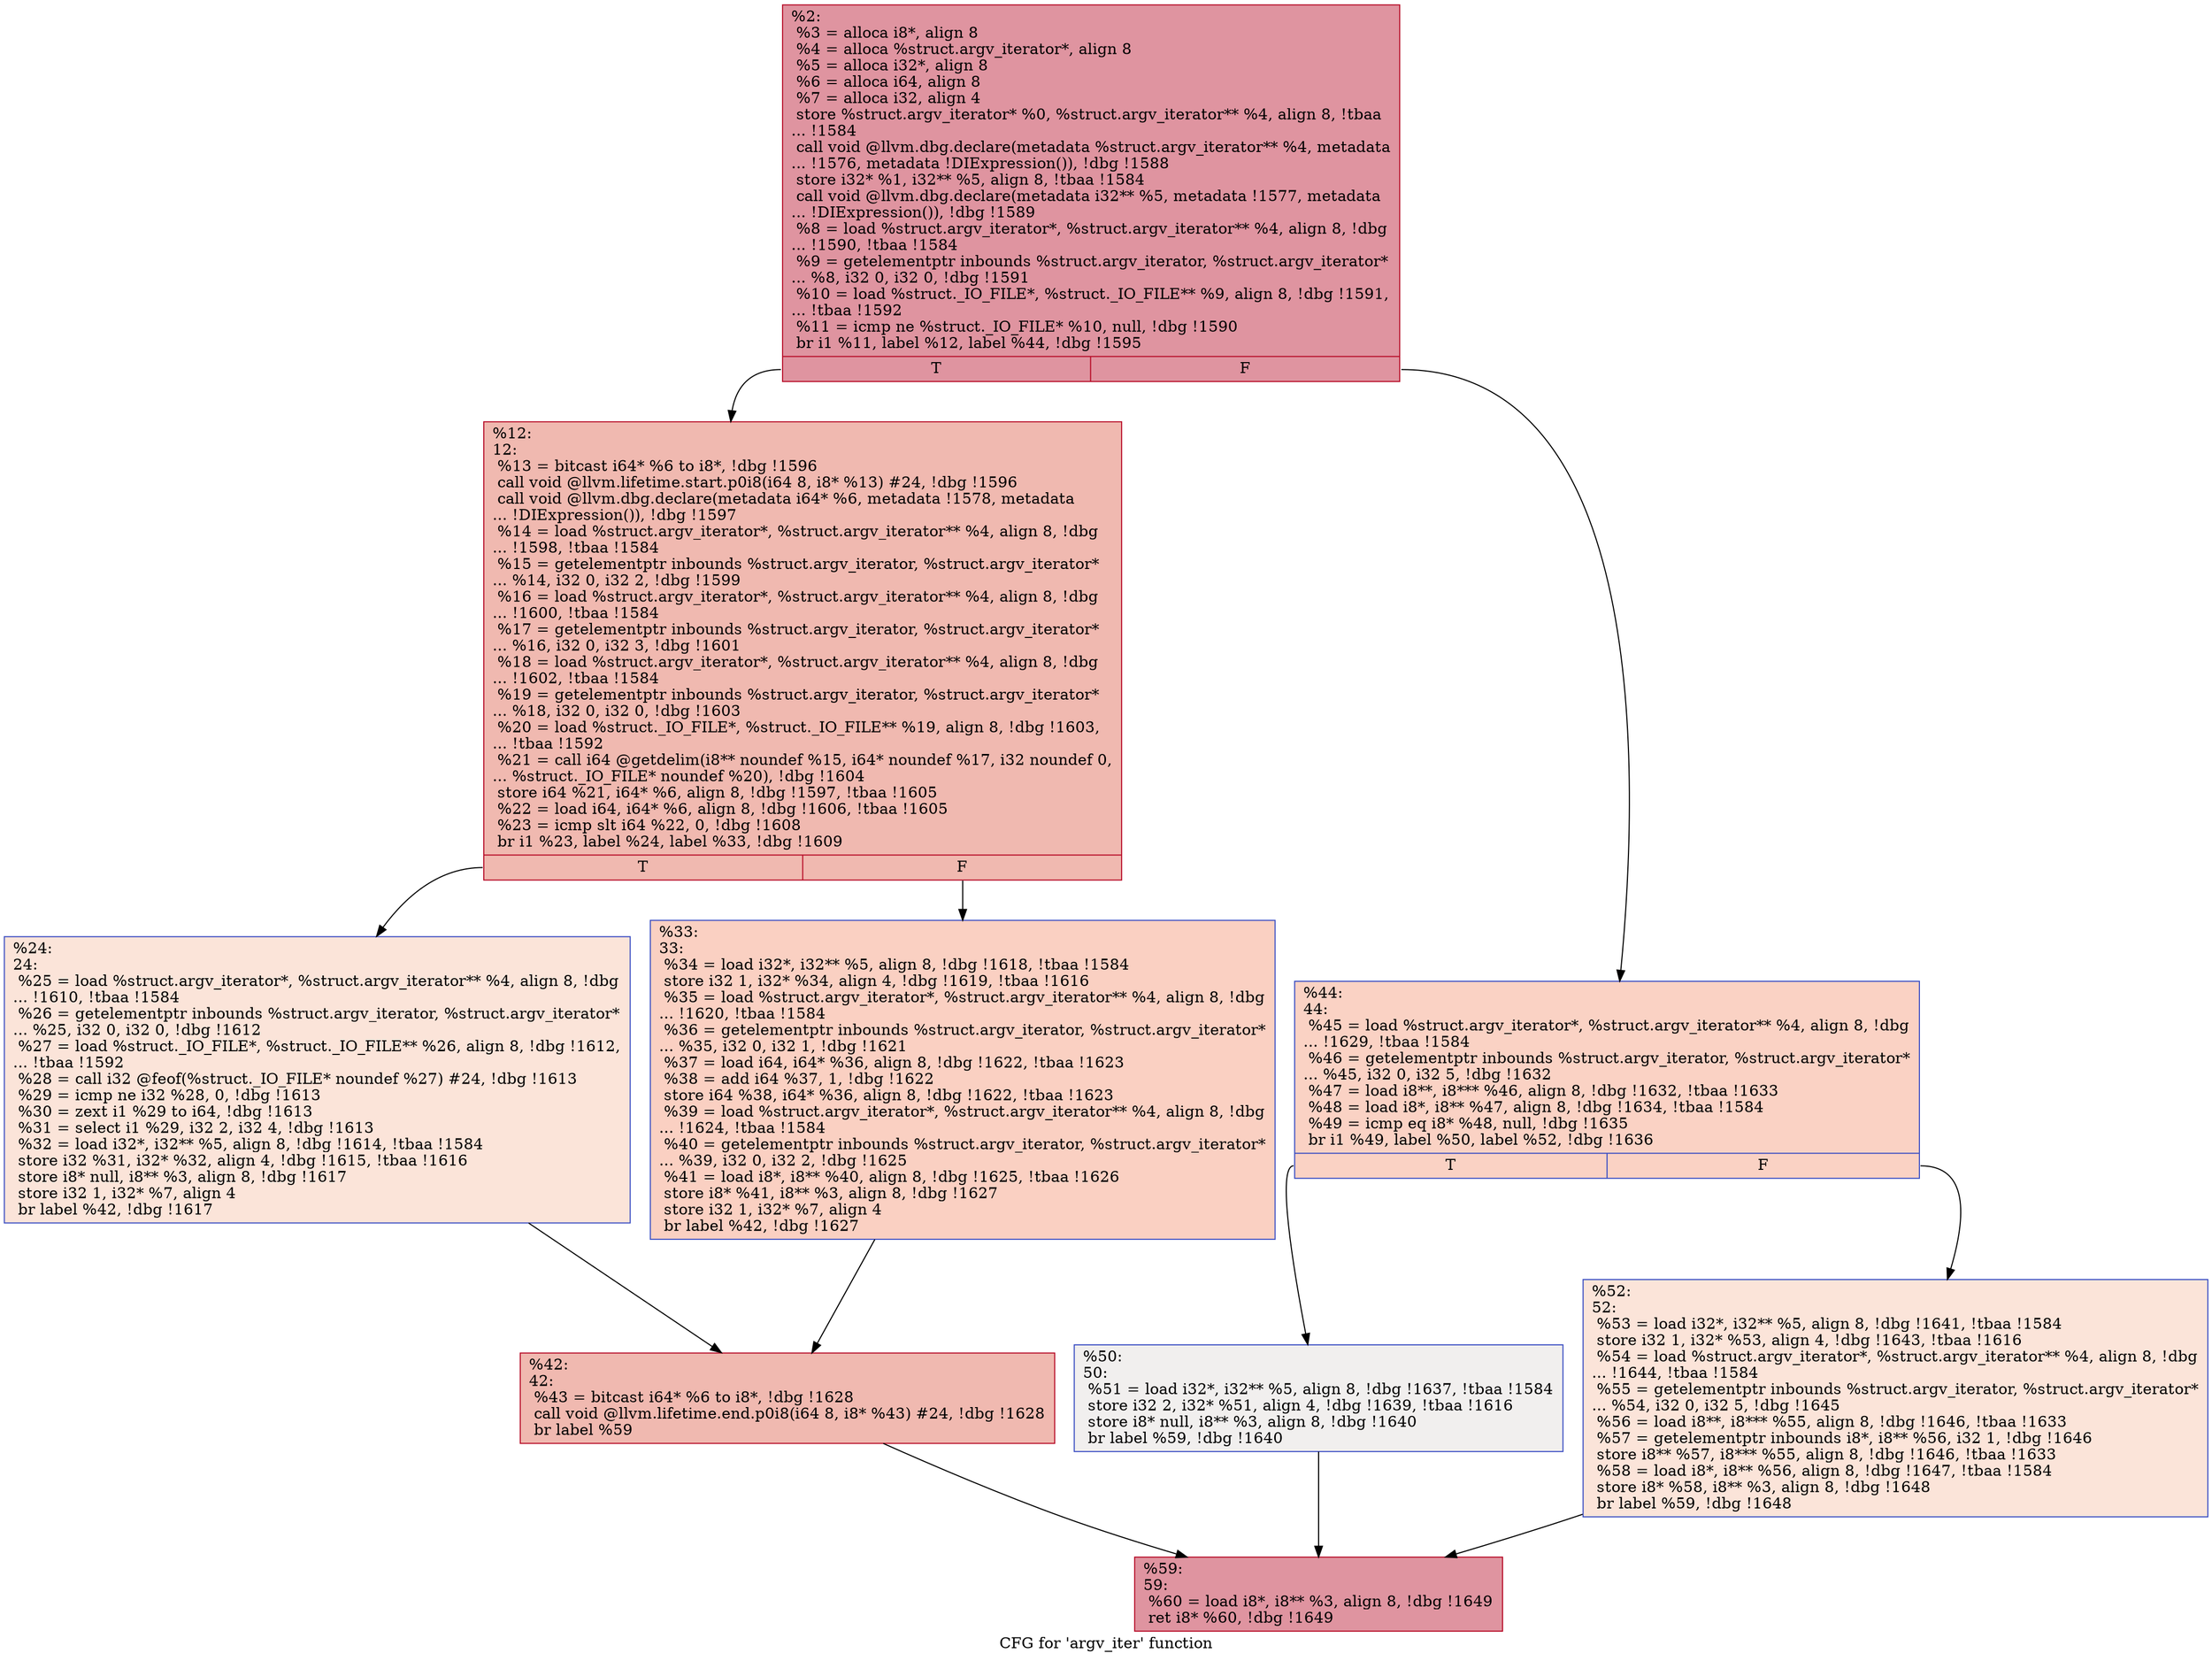 digraph "CFG for 'argv_iter' function" {
	label="CFG for 'argv_iter' function";

	Node0x23c8330 [shape=record,color="#b70d28ff", style=filled, fillcolor="#b70d2870",label="{%2:\l  %3 = alloca i8*, align 8\l  %4 = alloca %struct.argv_iterator*, align 8\l  %5 = alloca i32*, align 8\l  %6 = alloca i64, align 8\l  %7 = alloca i32, align 4\l  store %struct.argv_iterator* %0, %struct.argv_iterator** %4, align 8, !tbaa\l... !1584\l  call void @llvm.dbg.declare(metadata %struct.argv_iterator** %4, metadata\l... !1576, metadata !DIExpression()), !dbg !1588\l  store i32* %1, i32** %5, align 8, !tbaa !1584\l  call void @llvm.dbg.declare(metadata i32** %5, metadata !1577, metadata\l... !DIExpression()), !dbg !1589\l  %8 = load %struct.argv_iterator*, %struct.argv_iterator** %4, align 8, !dbg\l... !1590, !tbaa !1584\l  %9 = getelementptr inbounds %struct.argv_iterator, %struct.argv_iterator*\l... %8, i32 0, i32 0, !dbg !1591\l  %10 = load %struct._IO_FILE*, %struct._IO_FILE** %9, align 8, !dbg !1591,\l... !tbaa !1592\l  %11 = icmp ne %struct._IO_FILE* %10, null, !dbg !1590\l  br i1 %11, label %12, label %44, !dbg !1595\l|{<s0>T|<s1>F}}"];
	Node0x23c8330:s0 -> Node0x23c8380;
	Node0x23c8330:s1 -> Node0x23c84c0;
	Node0x23c8380 [shape=record,color="#b70d28ff", style=filled, fillcolor="#de614d70",label="{%12:\l12:                                               \l  %13 = bitcast i64* %6 to i8*, !dbg !1596\l  call void @llvm.lifetime.start.p0i8(i64 8, i8* %13) #24, !dbg !1596\l  call void @llvm.dbg.declare(metadata i64* %6, metadata !1578, metadata\l... !DIExpression()), !dbg !1597\l  %14 = load %struct.argv_iterator*, %struct.argv_iterator** %4, align 8, !dbg\l... !1598, !tbaa !1584\l  %15 = getelementptr inbounds %struct.argv_iterator, %struct.argv_iterator*\l... %14, i32 0, i32 2, !dbg !1599\l  %16 = load %struct.argv_iterator*, %struct.argv_iterator** %4, align 8, !dbg\l... !1600, !tbaa !1584\l  %17 = getelementptr inbounds %struct.argv_iterator, %struct.argv_iterator*\l... %16, i32 0, i32 3, !dbg !1601\l  %18 = load %struct.argv_iterator*, %struct.argv_iterator** %4, align 8, !dbg\l... !1602, !tbaa !1584\l  %19 = getelementptr inbounds %struct.argv_iterator, %struct.argv_iterator*\l... %18, i32 0, i32 0, !dbg !1603\l  %20 = load %struct._IO_FILE*, %struct._IO_FILE** %19, align 8, !dbg !1603,\l... !tbaa !1592\l  %21 = call i64 @getdelim(i8** noundef %15, i64* noundef %17, i32 noundef 0,\l... %struct._IO_FILE* noundef %20), !dbg !1604\l  store i64 %21, i64* %6, align 8, !dbg !1597, !tbaa !1605\l  %22 = load i64, i64* %6, align 8, !dbg !1606, !tbaa !1605\l  %23 = icmp slt i64 %22, 0, !dbg !1608\l  br i1 %23, label %24, label %33, !dbg !1609\l|{<s0>T|<s1>F}}"];
	Node0x23c8380:s0 -> Node0x23c83d0;
	Node0x23c8380:s1 -> Node0x23c8420;
	Node0x23c83d0 [shape=record,color="#3d50c3ff", style=filled, fillcolor="#f5c1a970",label="{%24:\l24:                                               \l  %25 = load %struct.argv_iterator*, %struct.argv_iterator** %4, align 8, !dbg\l... !1610, !tbaa !1584\l  %26 = getelementptr inbounds %struct.argv_iterator, %struct.argv_iterator*\l... %25, i32 0, i32 0, !dbg !1612\l  %27 = load %struct._IO_FILE*, %struct._IO_FILE** %26, align 8, !dbg !1612,\l... !tbaa !1592\l  %28 = call i32 @feof(%struct._IO_FILE* noundef %27) #24, !dbg !1613\l  %29 = icmp ne i32 %28, 0, !dbg !1613\l  %30 = zext i1 %29 to i64, !dbg !1613\l  %31 = select i1 %29, i32 2, i32 4, !dbg !1613\l  %32 = load i32*, i32** %5, align 8, !dbg !1614, !tbaa !1584\l  store i32 %31, i32* %32, align 4, !dbg !1615, !tbaa !1616\l  store i8* null, i8** %3, align 8, !dbg !1617\l  store i32 1, i32* %7, align 4\l  br label %42, !dbg !1617\l}"];
	Node0x23c83d0 -> Node0x23c8470;
	Node0x23c8420 [shape=record,color="#3d50c3ff", style=filled, fillcolor="#f3947570",label="{%33:\l33:                                               \l  %34 = load i32*, i32** %5, align 8, !dbg !1618, !tbaa !1584\l  store i32 1, i32* %34, align 4, !dbg !1619, !tbaa !1616\l  %35 = load %struct.argv_iterator*, %struct.argv_iterator** %4, align 8, !dbg\l... !1620, !tbaa !1584\l  %36 = getelementptr inbounds %struct.argv_iterator, %struct.argv_iterator*\l... %35, i32 0, i32 1, !dbg !1621\l  %37 = load i64, i64* %36, align 8, !dbg !1622, !tbaa !1623\l  %38 = add i64 %37, 1, !dbg !1622\l  store i64 %38, i64* %36, align 8, !dbg !1622, !tbaa !1623\l  %39 = load %struct.argv_iterator*, %struct.argv_iterator** %4, align 8, !dbg\l... !1624, !tbaa !1584\l  %40 = getelementptr inbounds %struct.argv_iterator, %struct.argv_iterator*\l... %39, i32 0, i32 2, !dbg !1625\l  %41 = load i8*, i8** %40, align 8, !dbg !1625, !tbaa !1626\l  store i8* %41, i8** %3, align 8, !dbg !1627\l  store i32 1, i32* %7, align 4\l  br label %42, !dbg !1627\l}"];
	Node0x23c8420 -> Node0x23c8470;
	Node0x23c8470 [shape=record,color="#b70d28ff", style=filled, fillcolor="#de614d70",label="{%42:\l42:                                               \l  %43 = bitcast i64* %6 to i8*, !dbg !1628\l  call void @llvm.lifetime.end.p0i8(i64 8, i8* %43) #24, !dbg !1628\l  br label %59\l}"];
	Node0x23c8470 -> Node0x23c85b0;
	Node0x23c84c0 [shape=record,color="#3d50c3ff", style=filled, fillcolor="#f4987a70",label="{%44:\l44:                                               \l  %45 = load %struct.argv_iterator*, %struct.argv_iterator** %4, align 8, !dbg\l... !1629, !tbaa !1584\l  %46 = getelementptr inbounds %struct.argv_iterator, %struct.argv_iterator*\l... %45, i32 0, i32 5, !dbg !1632\l  %47 = load i8**, i8*** %46, align 8, !dbg !1632, !tbaa !1633\l  %48 = load i8*, i8** %47, align 8, !dbg !1634, !tbaa !1584\l  %49 = icmp eq i8* %48, null, !dbg !1635\l  br i1 %49, label %50, label %52, !dbg !1636\l|{<s0>T|<s1>F}}"];
	Node0x23c84c0:s0 -> Node0x23c8510;
	Node0x23c84c0:s1 -> Node0x23c8560;
	Node0x23c8510 [shape=record,color="#3d50c3ff", style=filled, fillcolor="#e0dbd870",label="{%50:\l50:                                               \l  %51 = load i32*, i32** %5, align 8, !dbg !1637, !tbaa !1584\l  store i32 2, i32* %51, align 4, !dbg !1639, !tbaa !1616\l  store i8* null, i8** %3, align 8, !dbg !1640\l  br label %59, !dbg !1640\l}"];
	Node0x23c8510 -> Node0x23c85b0;
	Node0x23c8560 [shape=record,color="#3d50c3ff", style=filled, fillcolor="#f5c1a970",label="{%52:\l52:                                               \l  %53 = load i32*, i32** %5, align 8, !dbg !1641, !tbaa !1584\l  store i32 1, i32* %53, align 4, !dbg !1643, !tbaa !1616\l  %54 = load %struct.argv_iterator*, %struct.argv_iterator** %4, align 8, !dbg\l... !1644, !tbaa !1584\l  %55 = getelementptr inbounds %struct.argv_iterator, %struct.argv_iterator*\l... %54, i32 0, i32 5, !dbg !1645\l  %56 = load i8**, i8*** %55, align 8, !dbg !1646, !tbaa !1633\l  %57 = getelementptr inbounds i8*, i8** %56, i32 1, !dbg !1646\l  store i8** %57, i8*** %55, align 8, !dbg !1646, !tbaa !1633\l  %58 = load i8*, i8** %56, align 8, !dbg !1647, !tbaa !1584\l  store i8* %58, i8** %3, align 8, !dbg !1648\l  br label %59, !dbg !1648\l}"];
	Node0x23c8560 -> Node0x23c85b0;
	Node0x23c85b0 [shape=record,color="#b70d28ff", style=filled, fillcolor="#b70d2870",label="{%59:\l59:                                               \l  %60 = load i8*, i8** %3, align 8, !dbg !1649\l  ret i8* %60, !dbg !1649\l}"];
}
